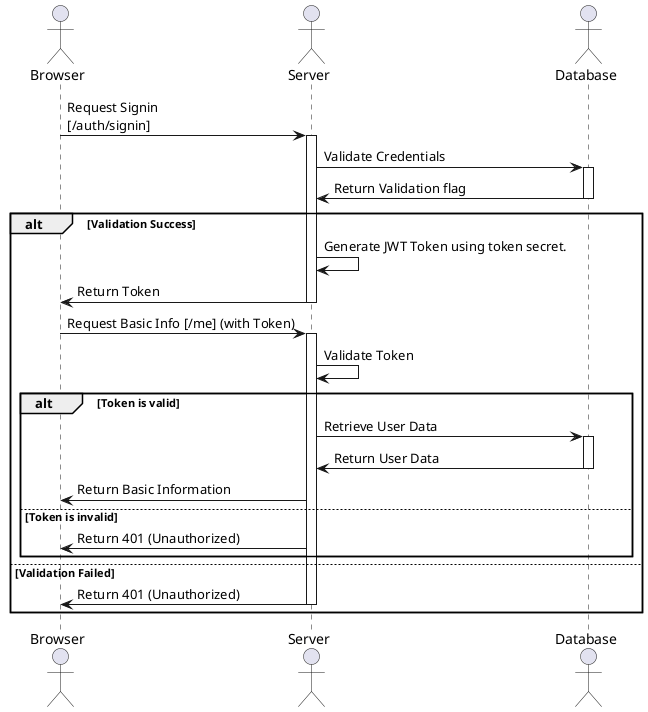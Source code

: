 ' Given endpoints /auth/signin and /me which are used to authenticate and get basic information of authenticated users respectively. 
' There is a requirement to fetch basic information which requires authentication first, 
' can you draw a sequence diagram with 3 actors: Browser, Server and Database to demonstrate the requirement? 
' You can choose any authentication mechanism.*

@startuml LMWN Junior Auth Seq Diagram
actor Browser
actor Server
actor Database


Browser -> Server: Request Signin\n[/auth/signin]
activate Server
Server -> Database: Validate Credentials
activate Database
Database -> Server: Return Validation flag
deactivate Database

alt Validation Success
Server -> Server : Generate JWT Token using token secret.
Server -> Browser: Return Token
deactivate Server
Browser -> Server: Request Basic Info [/me] (with Token)
activate Server
Server -> Server: Validate Token

alt Token is valid
Server -> Database: Retrieve User Data
activate Database
Database -> Server: Return User Data
deactivate Database
Server -> Browser: Return Basic Information

else Token is invalid
Server -> Browser: Return 401 (Unauthorized)
end

else Validation Failed
Server -> Browser: Return 401 (Unauthorized)
deactivate Server
end


@enduml

